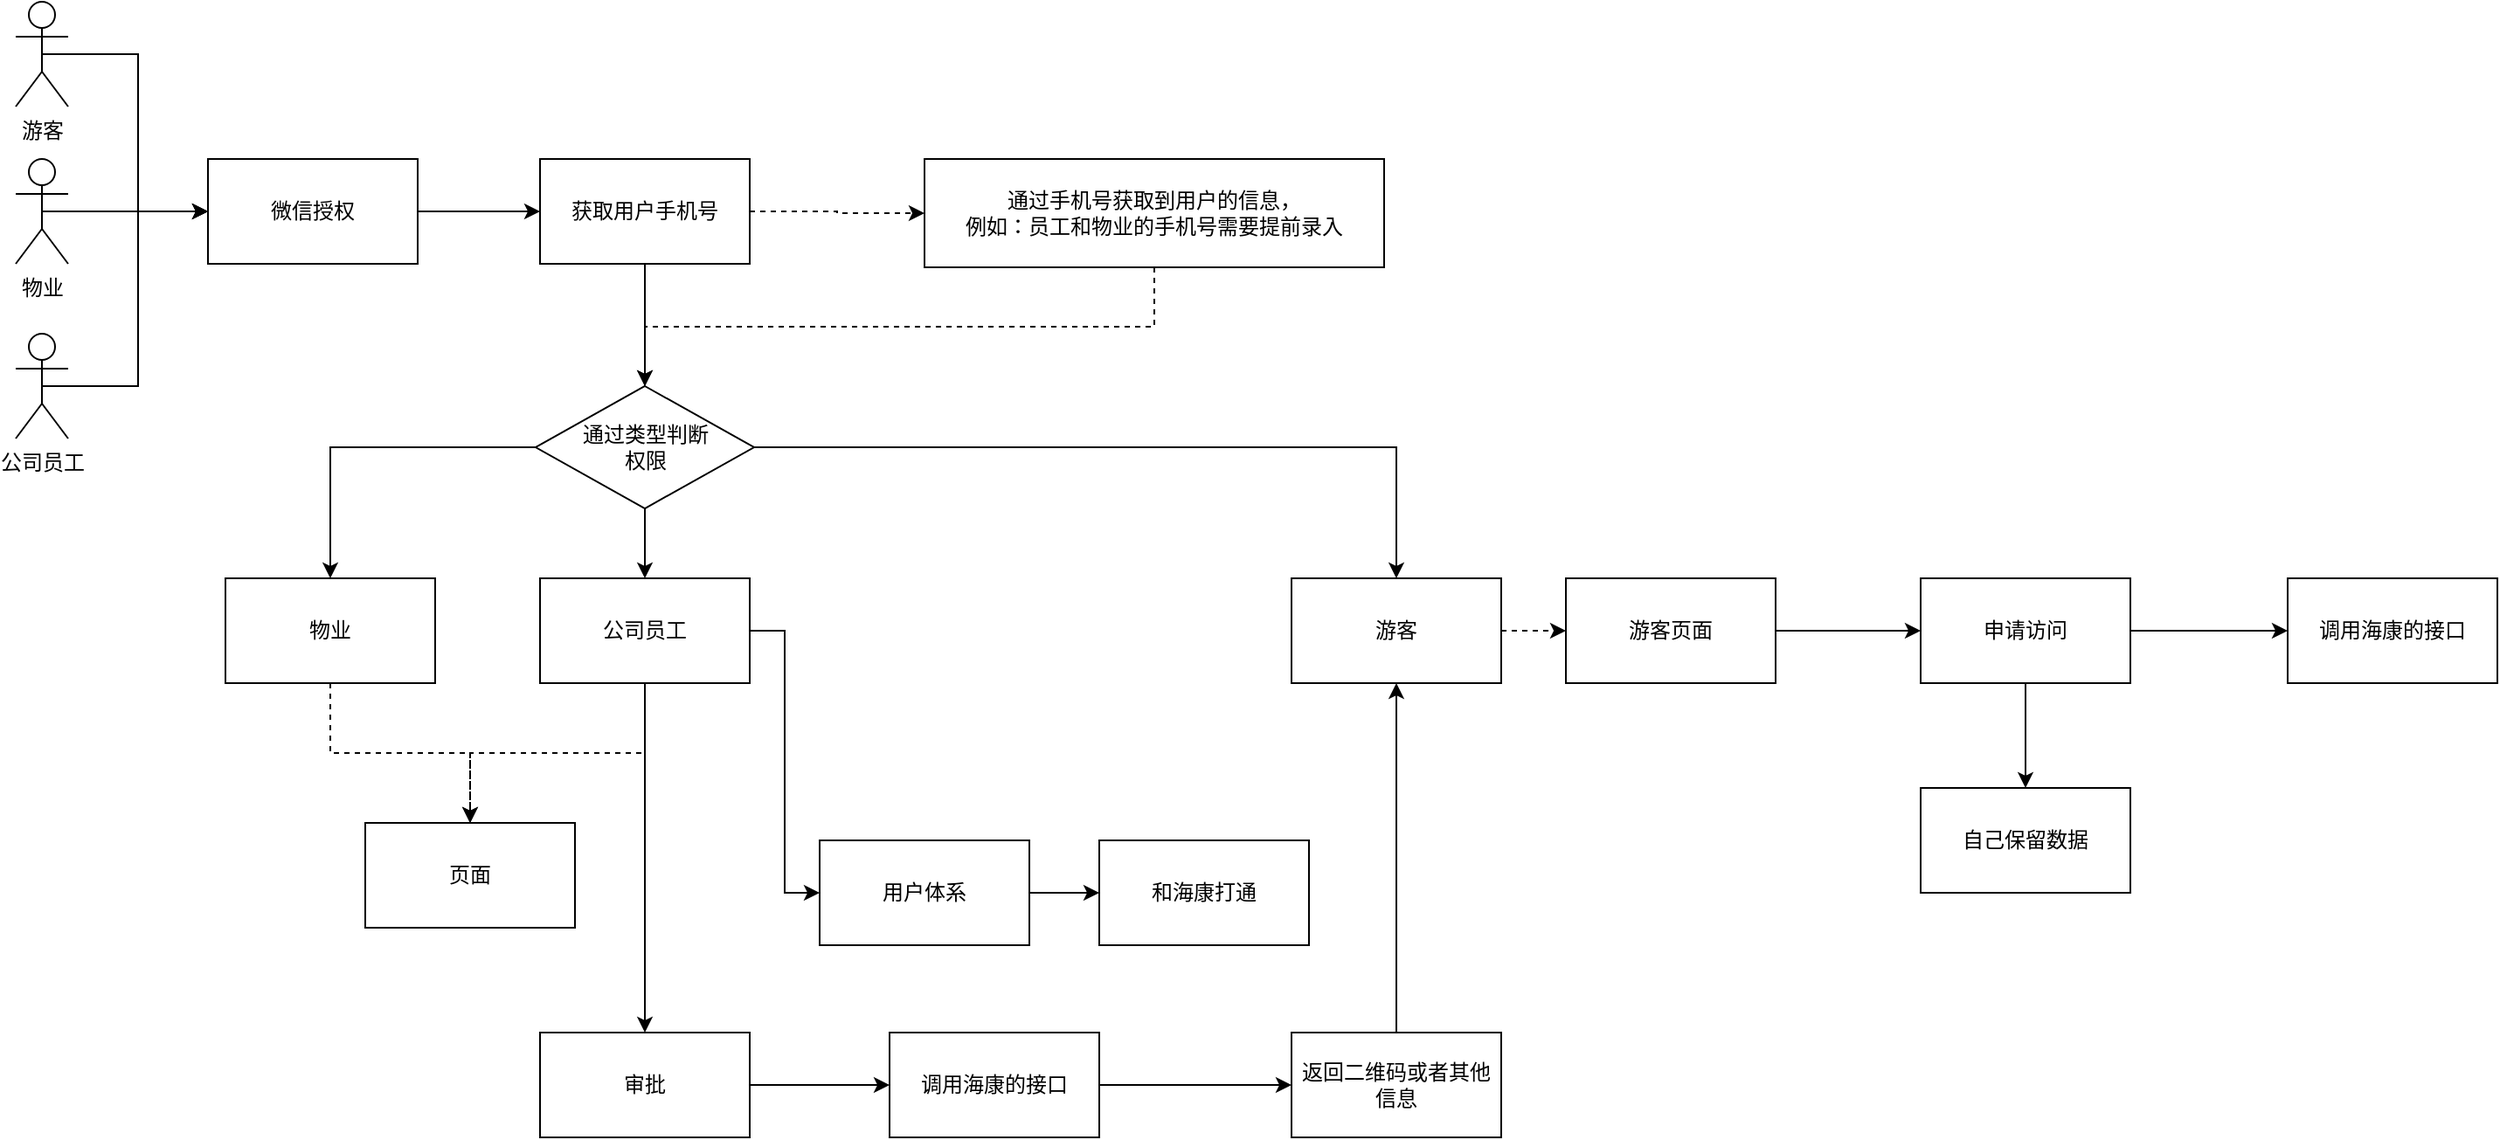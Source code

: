 <mxfile version="15.5.9" type="github">
  <diagram id="iFPqk2V4EiZ9pEt907NT" name="第 1 页">
    <mxGraphModel dx="1422" dy="794" grid="1" gridSize="10" guides="1" tooltips="1" connect="1" arrows="1" fold="1" page="0" pageScale="1" pageWidth="827" pageHeight="1169" background="#ffffff" math="0" shadow="0">
      <root>
        <mxCell id="0" />
        <mxCell id="1" parent="0" />
        <mxCell id="ENk7p5N732iysQaMyrkj-6" style="edgeStyle=orthogonalEdgeStyle;rounded=0;orthogonalLoop=1;jettySize=auto;html=1;exitX=0.5;exitY=0.5;exitDx=0;exitDy=0;exitPerimeter=0;entryX=0;entryY=0.5;entryDx=0;entryDy=0;" parent="1" source="ENk7p5N732iysQaMyrkj-1" target="ENk7p5N732iysQaMyrkj-5" edge="1">
          <mxGeometry relative="1" as="geometry" />
        </mxCell>
        <mxCell id="ENk7p5N732iysQaMyrkj-1" value="游客" style="shape=umlActor;verticalLabelPosition=bottom;verticalAlign=top;html=1;outlineConnect=0;" parent="1" vertex="1">
          <mxGeometry x="90" y="150" width="30" height="60" as="geometry" />
        </mxCell>
        <mxCell id="ENk7p5N732iysQaMyrkj-7" style="edgeStyle=orthogonalEdgeStyle;rounded=0;orthogonalLoop=1;jettySize=auto;html=1;exitX=0.5;exitY=0.5;exitDx=0;exitDy=0;exitPerimeter=0;" parent="1" source="ENk7p5N732iysQaMyrkj-2" target="ENk7p5N732iysQaMyrkj-5" edge="1">
          <mxGeometry relative="1" as="geometry" />
        </mxCell>
        <mxCell id="ENk7p5N732iysQaMyrkj-2" value="物业" style="shape=umlActor;verticalLabelPosition=bottom;verticalAlign=top;html=1;outlineConnect=0;" parent="1" vertex="1">
          <mxGeometry x="90" y="240" width="30" height="60" as="geometry" />
        </mxCell>
        <mxCell id="ENk7p5N732iysQaMyrkj-9" style="edgeStyle=orthogonalEdgeStyle;rounded=0;orthogonalLoop=1;jettySize=auto;html=1;exitX=0.5;exitY=0.5;exitDx=0;exitDy=0;exitPerimeter=0;entryX=0;entryY=0.5;entryDx=0;entryDy=0;" parent="1" source="ENk7p5N732iysQaMyrkj-3" target="ENk7p5N732iysQaMyrkj-5" edge="1">
          <mxGeometry relative="1" as="geometry" />
        </mxCell>
        <mxCell id="ENk7p5N732iysQaMyrkj-3" value="公司员工" style="shape=umlActor;verticalLabelPosition=bottom;verticalAlign=top;html=1;outlineConnect=0;" parent="1" vertex="1">
          <mxGeometry x="90" y="340" width="30" height="60" as="geometry" />
        </mxCell>
        <mxCell id="ENk7p5N732iysQaMyrkj-11" value="" style="edgeStyle=orthogonalEdgeStyle;rounded=0;orthogonalLoop=1;jettySize=auto;html=1;" parent="1" source="ENk7p5N732iysQaMyrkj-5" target="ENk7p5N732iysQaMyrkj-10" edge="1">
          <mxGeometry relative="1" as="geometry" />
        </mxCell>
        <mxCell id="ENk7p5N732iysQaMyrkj-5" value="微信授权" style="rounded=0;whiteSpace=wrap;html=1;" parent="1" vertex="1">
          <mxGeometry x="200" y="240" width="120" height="60" as="geometry" />
        </mxCell>
        <mxCell id="ENk7p5N732iysQaMyrkj-13" value="" style="edgeStyle=orthogonalEdgeStyle;rounded=0;orthogonalLoop=1;jettySize=auto;html=1;" parent="1" source="ENk7p5N732iysQaMyrkj-10" target="ENk7p5N732iysQaMyrkj-12" edge="1">
          <mxGeometry relative="1" as="geometry" />
        </mxCell>
        <mxCell id="ENk7p5N732iysQaMyrkj-21" value="" style="edgeStyle=orthogonalEdgeStyle;rounded=0;orthogonalLoop=1;jettySize=auto;html=1;dashed=1;" parent="1" source="ENk7p5N732iysQaMyrkj-10" target="ENk7p5N732iysQaMyrkj-20" edge="1">
          <mxGeometry relative="1" as="geometry" />
        </mxCell>
        <mxCell id="ENk7p5N732iysQaMyrkj-10" value="获取用户手机号" style="rounded=0;whiteSpace=wrap;html=1;" parent="1" vertex="1">
          <mxGeometry x="390" y="240" width="120" height="60" as="geometry" />
        </mxCell>
        <mxCell id="ENk7p5N732iysQaMyrkj-15" value="" style="edgeStyle=orthogonalEdgeStyle;rounded=0;orthogonalLoop=1;jettySize=auto;html=1;" parent="1" source="ENk7p5N732iysQaMyrkj-12" target="ENk7p5N732iysQaMyrkj-14" edge="1">
          <mxGeometry relative="1" as="geometry" />
        </mxCell>
        <mxCell id="ENk7p5N732iysQaMyrkj-17" value="" style="edgeStyle=orthogonalEdgeStyle;rounded=0;orthogonalLoop=1;jettySize=auto;html=1;" parent="1" source="ENk7p5N732iysQaMyrkj-12" target="ENk7p5N732iysQaMyrkj-16" edge="1">
          <mxGeometry relative="1" as="geometry" />
        </mxCell>
        <mxCell id="ENk7p5N732iysQaMyrkj-19" value="" style="edgeStyle=orthogonalEdgeStyle;rounded=0;orthogonalLoop=1;jettySize=auto;html=1;" parent="1" source="ENk7p5N732iysQaMyrkj-12" target="ENk7p5N732iysQaMyrkj-18" edge="1">
          <mxGeometry relative="1" as="geometry" />
        </mxCell>
        <mxCell id="ENk7p5N732iysQaMyrkj-12" value="通过类型判断&lt;br&gt;权限" style="rhombus;whiteSpace=wrap;html=1;rounded=0;" parent="1" vertex="1">
          <mxGeometry x="387.5" y="370" width="125" height="70" as="geometry" />
        </mxCell>
        <mxCell id="ENk7p5N732iysQaMyrkj-24" value="" style="edgeStyle=orthogonalEdgeStyle;rounded=0;orthogonalLoop=1;jettySize=auto;html=1;dashed=1;" parent="1" source="ENk7p5N732iysQaMyrkj-14" target="ENk7p5N732iysQaMyrkj-23" edge="1">
          <mxGeometry relative="1" as="geometry" />
        </mxCell>
        <mxCell id="ENk7p5N732iysQaMyrkj-14" value="物业" style="whiteSpace=wrap;html=1;rounded=0;" parent="1" vertex="1">
          <mxGeometry x="210" y="480" width="120" height="60" as="geometry" />
        </mxCell>
        <mxCell id="ENk7p5N732iysQaMyrkj-25" style="edgeStyle=orthogonalEdgeStyle;rounded=0;orthogonalLoop=1;jettySize=auto;html=1;dashed=1;" parent="1" source="ENk7p5N732iysQaMyrkj-16" target="ENk7p5N732iysQaMyrkj-23" edge="1">
          <mxGeometry relative="1" as="geometry" />
        </mxCell>
        <mxCell id="mdMUdsJSd5tctlLjU6Es-23" style="edgeStyle=orthogonalEdgeStyle;rounded=0;orthogonalLoop=1;jettySize=auto;html=1;entryX=0.5;entryY=0;entryDx=0;entryDy=0;" edge="1" parent="1" source="ENk7p5N732iysQaMyrkj-16" target="mdMUdsJSd5tctlLjU6Es-7">
          <mxGeometry relative="1" as="geometry" />
        </mxCell>
        <mxCell id="mdMUdsJSd5tctlLjU6Es-25" style="edgeStyle=orthogonalEdgeStyle;rounded=0;orthogonalLoop=1;jettySize=auto;html=1;entryX=0;entryY=0.5;entryDx=0;entryDy=0;" edge="1" parent="1" source="ENk7p5N732iysQaMyrkj-16" target="mdMUdsJSd5tctlLjU6Es-14">
          <mxGeometry relative="1" as="geometry" />
        </mxCell>
        <mxCell id="ENk7p5N732iysQaMyrkj-16" value="公司员工" style="whiteSpace=wrap;html=1;rounded=0;" parent="1" vertex="1">
          <mxGeometry x="390" y="480" width="120" height="60" as="geometry" />
        </mxCell>
        <mxCell id="ENk7p5N732iysQaMyrkj-27" value="" style="edgeStyle=orthogonalEdgeStyle;rounded=0;orthogonalLoop=1;jettySize=auto;html=1;dashed=1;" parent="1" source="ENk7p5N732iysQaMyrkj-18" target="ENk7p5N732iysQaMyrkj-26" edge="1">
          <mxGeometry relative="1" as="geometry" />
        </mxCell>
        <mxCell id="ENk7p5N732iysQaMyrkj-18" value="游客" style="whiteSpace=wrap;html=1;rounded=0;" parent="1" vertex="1">
          <mxGeometry x="820" y="480" width="120" height="60" as="geometry" />
        </mxCell>
        <mxCell id="ENk7p5N732iysQaMyrkj-22" style="edgeStyle=orthogonalEdgeStyle;rounded=0;orthogonalLoop=1;jettySize=auto;html=1;entryX=0.5;entryY=0;entryDx=0;entryDy=0;dashed=1;exitX=0.5;exitY=1;exitDx=0;exitDy=0;" parent="1" source="ENk7p5N732iysQaMyrkj-20" target="ENk7p5N732iysQaMyrkj-12" edge="1">
          <mxGeometry relative="1" as="geometry" />
        </mxCell>
        <mxCell id="ENk7p5N732iysQaMyrkj-20" value="通过手机号获取到用户的信息，&lt;br&gt;例如：员工和物业的手机号需要提前录入" style="whiteSpace=wrap;html=1;rounded=0;" parent="1" vertex="1">
          <mxGeometry x="610" y="240" width="263" height="62" as="geometry" />
        </mxCell>
        <mxCell id="ENk7p5N732iysQaMyrkj-23" value="页面" style="whiteSpace=wrap;html=1;rounded=0;" parent="1" vertex="1">
          <mxGeometry x="290" y="620" width="120" height="60" as="geometry" />
        </mxCell>
        <mxCell id="mdMUdsJSd5tctlLjU6Es-22" style="edgeStyle=orthogonalEdgeStyle;rounded=0;orthogonalLoop=1;jettySize=auto;html=1;" edge="1" parent="1" source="ENk7p5N732iysQaMyrkj-26" target="mdMUdsJSd5tctlLjU6Es-1">
          <mxGeometry relative="1" as="geometry" />
        </mxCell>
        <mxCell id="ENk7p5N732iysQaMyrkj-26" value="游客页面" style="whiteSpace=wrap;html=1;rounded=0;" parent="1" vertex="1">
          <mxGeometry x="977" y="480" width="120" height="60" as="geometry" />
        </mxCell>
        <mxCell id="mdMUdsJSd5tctlLjU6Es-4" value="" style="edgeStyle=orthogonalEdgeStyle;rounded=0;orthogonalLoop=1;jettySize=auto;html=1;" edge="1" parent="1" source="mdMUdsJSd5tctlLjU6Es-1" target="mdMUdsJSd5tctlLjU6Es-3">
          <mxGeometry relative="1" as="geometry" />
        </mxCell>
        <mxCell id="mdMUdsJSd5tctlLjU6Es-6" value="" style="edgeStyle=orthogonalEdgeStyle;rounded=0;orthogonalLoop=1;jettySize=auto;html=1;" edge="1" parent="1" source="mdMUdsJSd5tctlLjU6Es-1" target="mdMUdsJSd5tctlLjU6Es-5">
          <mxGeometry relative="1" as="geometry" />
        </mxCell>
        <mxCell id="mdMUdsJSd5tctlLjU6Es-1" value="申请访问" style="whiteSpace=wrap;html=1;rounded=0;" vertex="1" parent="1">
          <mxGeometry x="1180" y="480" width="120" height="60" as="geometry" />
        </mxCell>
        <mxCell id="mdMUdsJSd5tctlLjU6Es-3" value="调用海康的接口" style="whiteSpace=wrap;html=1;rounded=0;" vertex="1" parent="1">
          <mxGeometry x="1390" y="480" width="120" height="60" as="geometry" />
        </mxCell>
        <mxCell id="mdMUdsJSd5tctlLjU6Es-5" value="自己保留数据" style="whiteSpace=wrap;html=1;rounded=0;" vertex="1" parent="1">
          <mxGeometry x="1180" y="600" width="120" height="60" as="geometry" />
        </mxCell>
        <mxCell id="mdMUdsJSd5tctlLjU6Es-10" value="" style="edgeStyle=orthogonalEdgeStyle;rounded=0;orthogonalLoop=1;jettySize=auto;html=1;" edge="1" parent="1" source="mdMUdsJSd5tctlLjU6Es-7" target="mdMUdsJSd5tctlLjU6Es-9">
          <mxGeometry relative="1" as="geometry" />
        </mxCell>
        <mxCell id="mdMUdsJSd5tctlLjU6Es-7" value="审批" style="whiteSpace=wrap;html=1;rounded=0;" vertex="1" parent="1">
          <mxGeometry x="390" y="740" width="120" height="60" as="geometry" />
        </mxCell>
        <mxCell id="mdMUdsJSd5tctlLjU6Es-12" value="" style="edgeStyle=orthogonalEdgeStyle;rounded=0;orthogonalLoop=1;jettySize=auto;html=1;" edge="1" parent="1" source="mdMUdsJSd5tctlLjU6Es-9" target="mdMUdsJSd5tctlLjU6Es-11">
          <mxGeometry relative="1" as="geometry" />
        </mxCell>
        <mxCell id="mdMUdsJSd5tctlLjU6Es-9" value="调用海康的接口" style="whiteSpace=wrap;html=1;rounded=0;" vertex="1" parent="1">
          <mxGeometry x="590" y="740" width="120" height="60" as="geometry" />
        </mxCell>
        <mxCell id="mdMUdsJSd5tctlLjU6Es-27" style="edgeStyle=orthogonalEdgeStyle;rounded=0;orthogonalLoop=1;jettySize=auto;html=1;entryX=0.5;entryY=1;entryDx=0;entryDy=0;" edge="1" parent="1" source="mdMUdsJSd5tctlLjU6Es-11" target="ENk7p5N732iysQaMyrkj-18">
          <mxGeometry relative="1" as="geometry" />
        </mxCell>
        <mxCell id="mdMUdsJSd5tctlLjU6Es-11" value="返回二维码或者其他信息" style="whiteSpace=wrap;html=1;rounded=0;" vertex="1" parent="1">
          <mxGeometry x="820" y="740" width="120" height="60" as="geometry" />
        </mxCell>
        <mxCell id="mdMUdsJSd5tctlLjU6Es-26" style="edgeStyle=orthogonalEdgeStyle;rounded=0;orthogonalLoop=1;jettySize=auto;html=1;" edge="1" parent="1" source="mdMUdsJSd5tctlLjU6Es-14" target="mdMUdsJSd5tctlLjU6Es-16">
          <mxGeometry relative="1" as="geometry" />
        </mxCell>
        <mxCell id="mdMUdsJSd5tctlLjU6Es-14" value="用户体系" style="whiteSpace=wrap;html=1;rounded=0;" vertex="1" parent="1">
          <mxGeometry x="550" y="630" width="120" height="60" as="geometry" />
        </mxCell>
        <mxCell id="mdMUdsJSd5tctlLjU6Es-16" value="和海康打通" style="whiteSpace=wrap;html=1;rounded=0;" vertex="1" parent="1">
          <mxGeometry x="710" y="630" width="120" height="60" as="geometry" />
        </mxCell>
      </root>
    </mxGraphModel>
  </diagram>
</mxfile>
